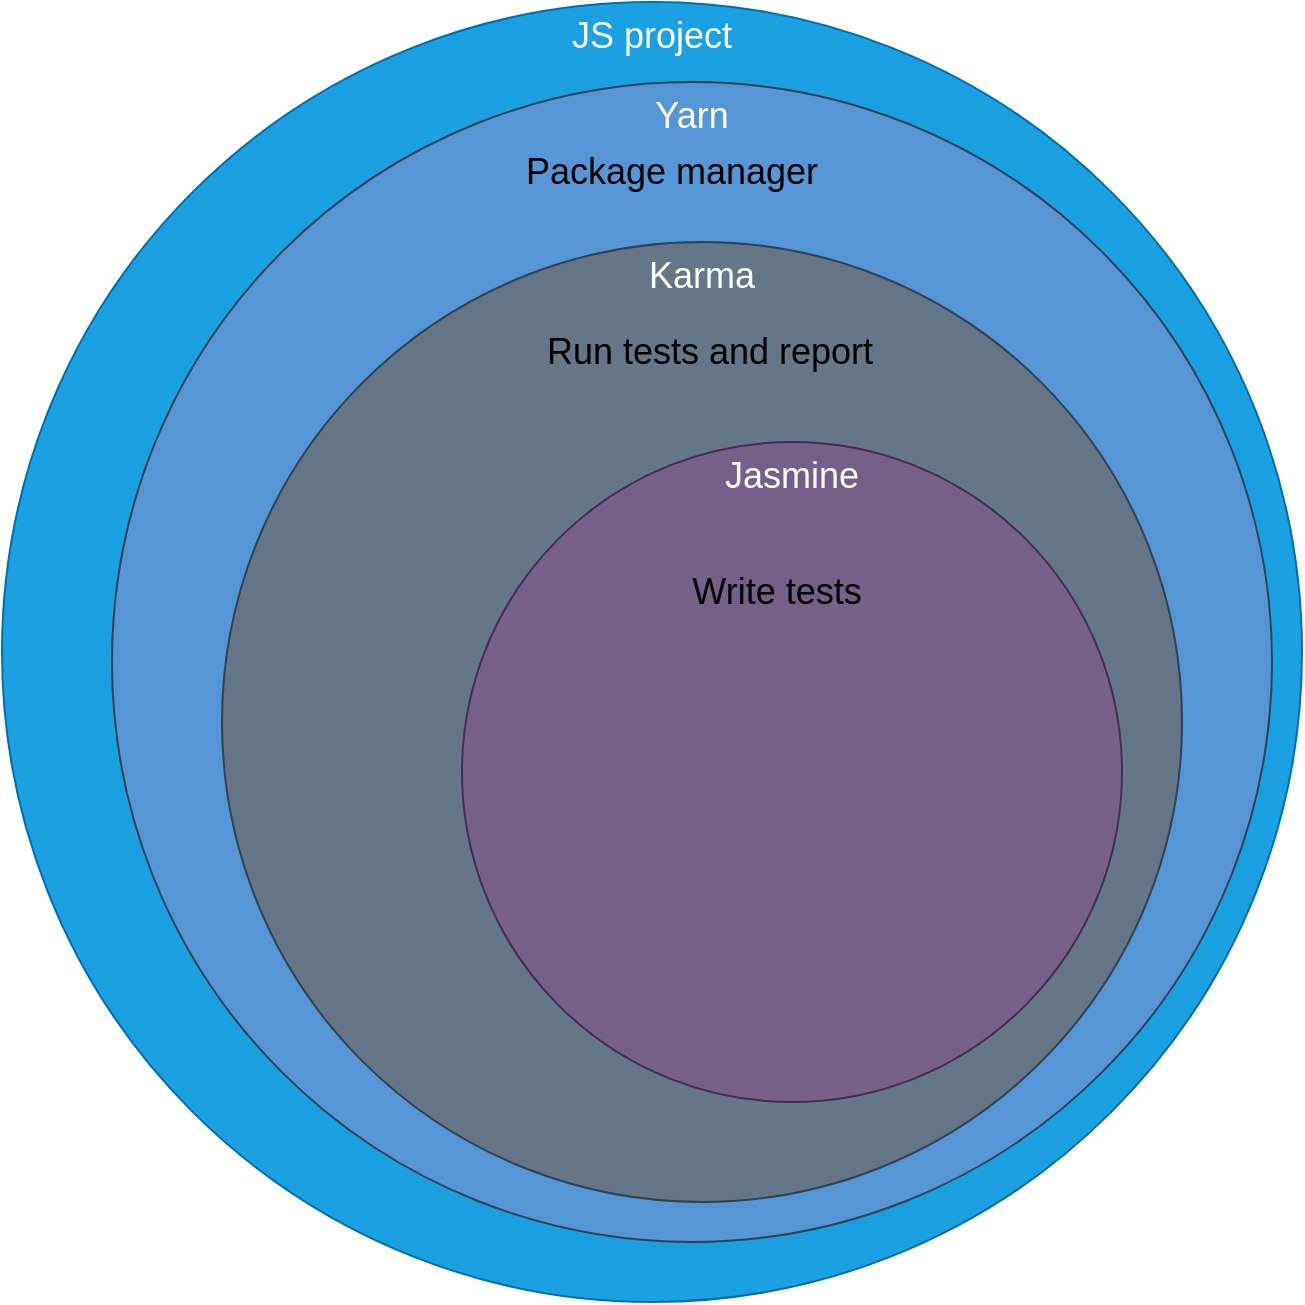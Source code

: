 <mxfile>
    <diagram id="4iV8ZDqTqPZnxpKegpWr" name="Page-1">
        <mxGraphModel dx="1312" dy="773" grid="1" gridSize="10" guides="1" tooltips="1" connect="1" arrows="1" fold="1" page="1" pageScale="1" pageWidth="850" pageHeight="1100" math="0" shadow="0">
            <root>
                <mxCell id="0"/>
                <mxCell id="1" parent="0"/>
                <mxCell id="2" value="JS project" style="ellipse;whiteSpace=wrap;html=1;aspect=fixed;verticalAlign=top;fontSize=18;fillColor=#1ba1e2;fontColor=#ffffff;strokeColor=#006EAF;gradientColor=none;" vertex="1" parent="1">
                    <mxGeometry x="90" y="20" width="650" height="650" as="geometry"/>
                </mxCell>
                <mxCell id="8" value="Yarn" style="ellipse;whiteSpace=wrap;html=1;aspect=fixed;verticalAlign=top;fontSize=18;fillColor=#5696D6;strokeColor=#314354;fontColor=#ffffff;gradientColor=none;" vertex="1" parent="1">
                    <mxGeometry x="145" y="60" width="580" height="580" as="geometry"/>
                </mxCell>
                <mxCell id="3" value="Karma" style="ellipse;whiteSpace=wrap;html=1;aspect=fixed;verticalAlign=top;fontSize=18;fillColor=#647687;strokeColor=#314354;fontColor=#ffffff;gradientColor=none;" vertex="1" parent="1">
                    <mxGeometry x="200" y="140" width="480" height="480" as="geometry"/>
                </mxCell>
                <mxCell id="4" value="Jasmine" style="ellipse;whiteSpace=wrap;html=1;aspect=fixed;verticalAlign=top;fontSize=18;fillColor=#76608a;fontColor=#ffffff;strokeColor=#432D57;gradientColor=none;" vertex="1" parent="1">
                    <mxGeometry x="320" y="240" width="330" height="330" as="geometry"/>
                </mxCell>
                <mxCell id="6" value="Write tests" style="text;html=1;strokeColor=none;fillColor=none;align=center;verticalAlign=middle;whiteSpace=wrap;rounded=0;fontSize=18;" vertex="1" parent="1">
                    <mxGeometry x="400" y="300" width="155" height="30" as="geometry"/>
                </mxCell>
                <mxCell id="7" value="Run tests and report" style="text;html=1;strokeColor=none;fillColor=none;align=center;verticalAlign=middle;whiteSpace=wrap;rounded=0;fontSize=18;" vertex="1" parent="1">
                    <mxGeometry x="348" y="180" width="192" height="30" as="geometry"/>
                </mxCell>
                <mxCell id="9" value="Package manager" style="text;html=1;strokeColor=none;fillColor=none;align=center;verticalAlign=middle;whiteSpace=wrap;rounded=0;fontSize=18;" vertex="1" parent="1">
                    <mxGeometry x="329" y="90" width="192" height="30" as="geometry"/>
                </mxCell>
            </root>
        </mxGraphModel>
    </diagram>
</mxfile>
